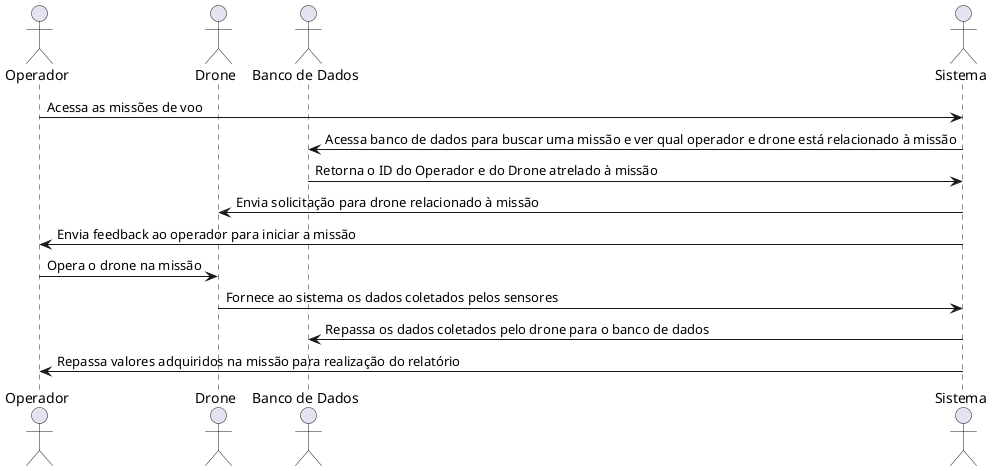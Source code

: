 @startuml SequenceDiagram
actor Operador as user
actor Drone as drone 
actor "Banco de Dados" as DB
actor Sistema as sys

user -> sys : Acessa as missões de voo
sys -> DB : Acessa banco de dados para buscar uma missão e ver qual operador e drone está relacionado à missão
DB -> sys : Retorna o ID do Operador e do Drone atrelado à missão
sys -> drone : Envia solicitação para drone relacionado à missão
sys -> user : Envia feedback ao operador para iniciar a missão
user -> drone : Opera o drone na missão
drone -> sys : Fornece ao sistema os dados coletados pelos sensores
sys -> DB : Repassa os dados coletados pelo drone para o banco de dados
sys -> user : Repassa valores adquiridos na missão para realização do relatório
@enduml